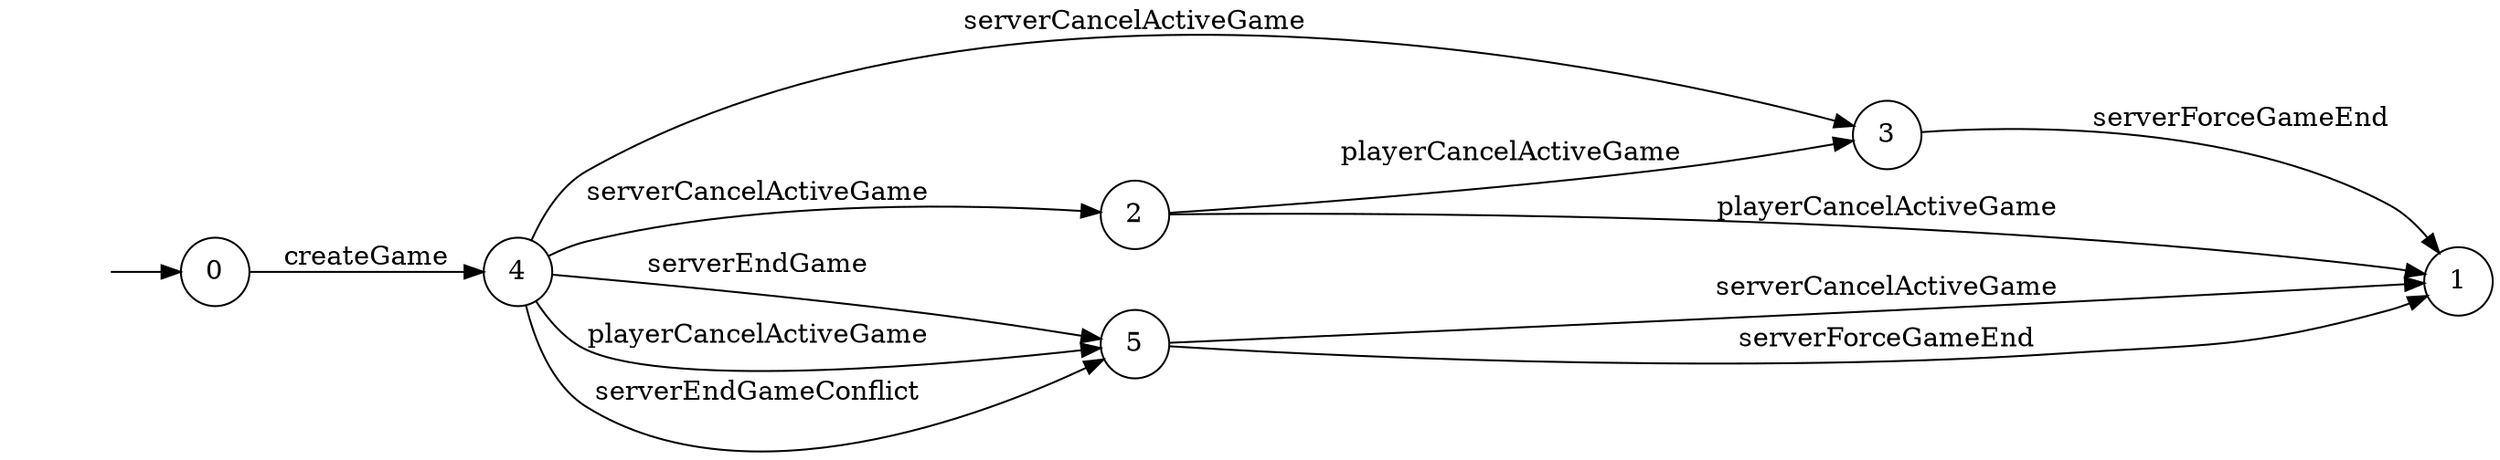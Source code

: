 digraph "./InvConPlus/Dapp-Automata-data/result//gamechannel-fix/0xbf8b9092e809de87932b28ffaa00d520b04359aa/GameChannel/FSM-4" {
	graph [rankdir=LR]
	"" [label="" shape=plaintext]
	2 [label=2 shape=circle]
	0 [label=0 shape=circle]
	5 [label=5 shape=circle]
	3 [label=3 shape=circle]
	4 [label=4 shape=circle]
	1 [label=1 shape=circle]
	"" -> 0 [label=""]
	0 -> 4 [label=createGame]
	4 -> 5 [label=serverEndGame]
	4 -> 5 [label=playerCancelActiveGame]
	4 -> 3 [label=serverCancelActiveGame]
	4 -> 2 [label=serverCancelActiveGame]
	4 -> 5 [label=serverEndGameConflict]
	2 -> 3 [label=playerCancelActiveGame]
	2 -> 1 [label=playerCancelActiveGame]
	3 -> 1 [label=serverForceGameEnd]
	5 -> 1 [label=serverCancelActiveGame]
	5 -> 1 [label=serverForceGameEnd]
}

